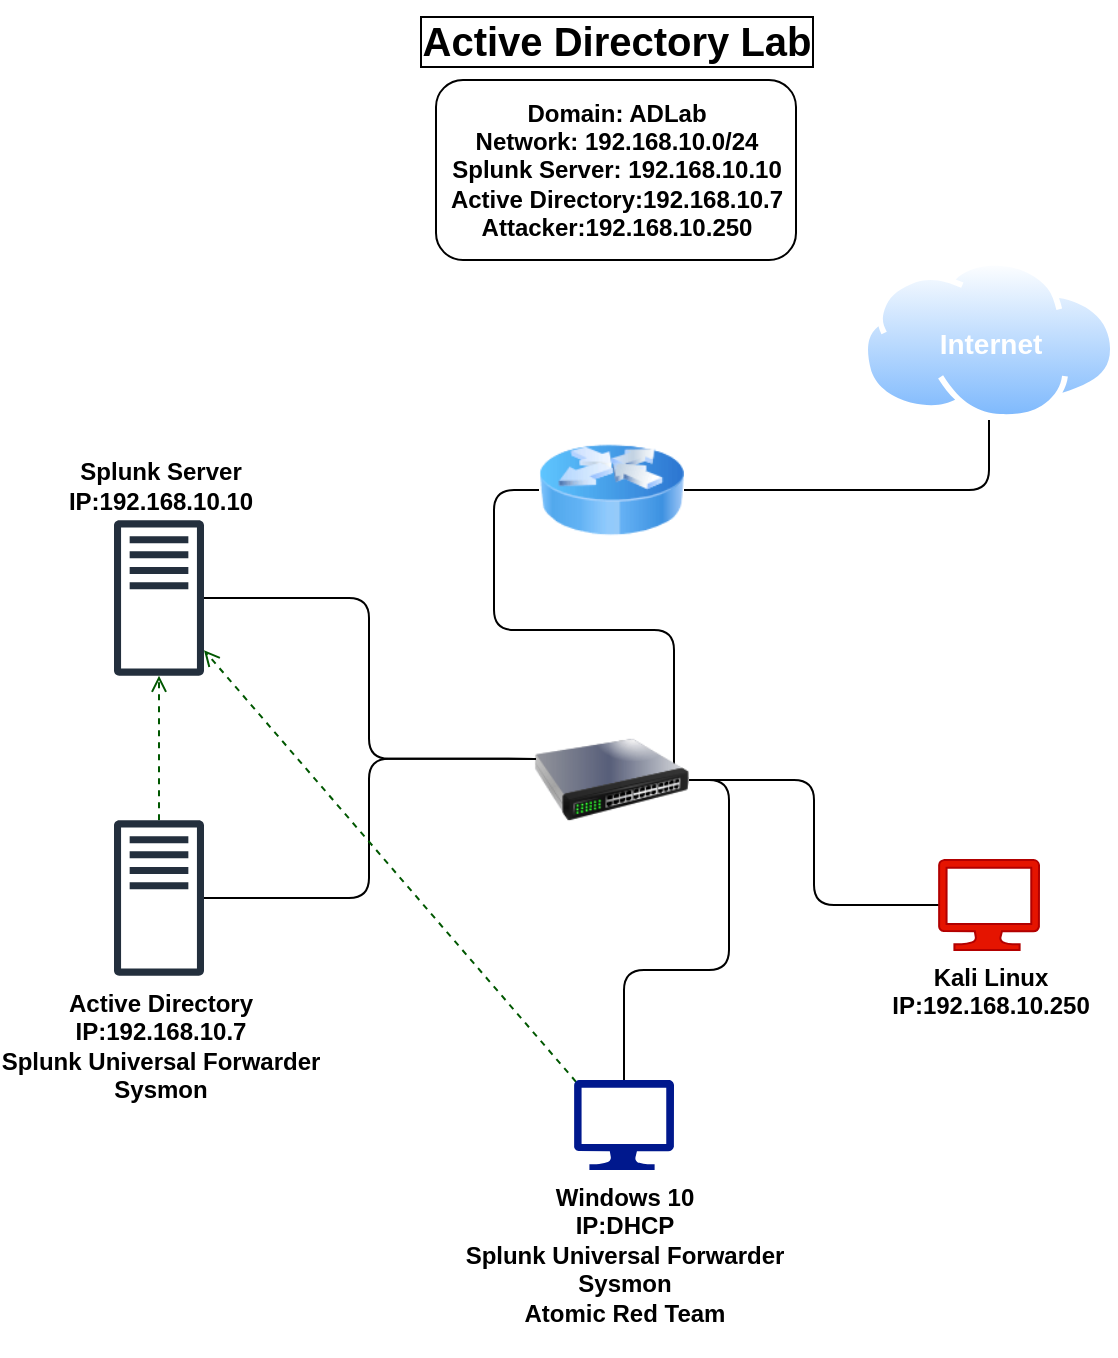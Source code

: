<mxfile version="24.5.4" type="github">
  <diagram name="Page-1" id="s5Xa10bXptUxb6I1rRZs">
    <mxGraphModel dx="1165" dy="1097" grid="1" gridSize="10" guides="1" tooltips="1" connect="1" arrows="1" fold="1" page="1" pageScale="1" pageWidth="827" pageHeight="1169" background="#ffffff" math="0" shadow="0">
      <root>
        <mxCell id="0" />
        <mxCell id="1" parent="0" />
        <mxCell id="kl2m6a1VXugdCDTJGsaU-1" value="Splunk Server&lt;div&gt;IP:192.168.10.10&lt;/div&gt;" style="sketch=0;outlineConnect=0;fontColor=default;gradientColor=none;fillColor=#232F3D;strokeColor=none;dashed=0;verticalLabelPosition=top;verticalAlign=bottom;align=center;html=1;fontSize=12;fontStyle=1;aspect=fixed;pointerEvents=1;shape=mxgraph.aws4.traditional_server;labelPosition=center;textShadow=0;" parent="1" vertex="1">
          <mxGeometry x="163" y="360" width="45" height="78" as="geometry" />
        </mxCell>
        <mxCell id="kl2m6a1VXugdCDTJGsaU-51" style="edgeStyle=orthogonalEdgeStyle;rounded=1;orthogonalLoop=1;jettySize=auto;html=1;entryX=0.003;entryY=0.368;entryDx=0;entryDy=0;entryPerimeter=0;endArrow=none;endFill=0;curved=0;" parent="1" source="kl2m6a1VXugdCDTJGsaU-2" target="kl2m6a1VXugdCDTJGsaU-36" edge="1">
          <mxGeometry relative="1" as="geometry" />
        </mxCell>
        <mxCell id="kl2m6a1VXugdCDTJGsaU-53" value="" style="edgeStyle=orthogonalEdgeStyle;rounded=0;orthogonalLoop=1;jettySize=auto;html=1;endArrow=open;endFill=0;dashed=1;fillColor=#008a00;strokeColor=#005700;" parent="1" source="kl2m6a1VXugdCDTJGsaU-2" target="kl2m6a1VXugdCDTJGsaU-1" edge="1">
          <mxGeometry relative="1" as="geometry" />
        </mxCell>
        <mxCell id="kl2m6a1VXugdCDTJGsaU-2" value="Active Directory&lt;div&gt;IP:192.168.10.7&lt;/div&gt;&lt;div&gt;Splunk Universal Forwarder&lt;/div&gt;&lt;div&gt;Sysmon&lt;/div&gt;" style="sketch=0;outlineConnect=0;fontColor=#000000;gradientColor=none;fillColor=#232F3D;strokeColor=none;dashed=0;verticalLabelPosition=bottom;verticalAlign=top;align=center;html=1;fontSize=12;fontStyle=1;aspect=fixed;pointerEvents=1;shape=mxgraph.aws4.traditional_server;" parent="1" vertex="1">
          <mxGeometry x="163" y="510" width="45" height="78" as="geometry" />
        </mxCell>
        <mxCell id="kl2m6a1VXugdCDTJGsaU-43" style="edgeStyle=orthogonalEdgeStyle;rounded=1;orthogonalLoop=1;jettySize=auto;html=1;entryX=1;entryY=0.5;entryDx=0;entryDy=0;strokeColor=default;curved=0;shadow=0;flowAnimation=0;strokeWidth=1;endArrow=none;endFill=0;" parent="1" source="kl2m6a1VXugdCDTJGsaU-3" target="kl2m6a1VXugdCDTJGsaU-36" edge="1">
          <mxGeometry relative="1" as="geometry" />
        </mxCell>
        <mxCell id="kl2m6a1VXugdCDTJGsaU-55" style="rounded=0;orthogonalLoop=1;jettySize=auto;html=1;exitX=0.02;exitY=0.02;exitDx=0;exitDy=0;exitPerimeter=0;dashed=1;endArrow=open;endFill=0;fillColor=#008a00;strokeColor=#005700;" parent="1" source="kl2m6a1VXugdCDTJGsaU-3" target="kl2m6a1VXugdCDTJGsaU-1" edge="1">
          <mxGeometry relative="1" as="geometry">
            <mxPoint x="323" y="580" as="targetPoint" />
          </mxGeometry>
        </mxCell>
        <mxCell id="kl2m6a1VXugdCDTJGsaU-3" value="Windows 10&lt;div&gt;IP:DHCP&lt;/div&gt;&lt;div&gt;Splunk Universal Forwarder&lt;/div&gt;&lt;div&gt;Sysmon&lt;/div&gt;&lt;div&gt;Atomic Red Team&lt;/div&gt;&lt;div&gt;&lt;br&gt;&lt;/div&gt;" style="sketch=0;aspect=fixed;pointerEvents=1;shadow=0;dashed=0;html=1;strokeColor=none;labelPosition=center;verticalLabelPosition=bottom;verticalAlign=top;align=center;fillColor=#00188D;shape=mxgraph.azure.computer;fontStyle=1" parent="1" vertex="1">
          <mxGeometry x="393" y="640" width="50" height="45" as="geometry" />
        </mxCell>
        <mxCell id="kl2m6a1VXugdCDTJGsaU-42" style="edgeStyle=orthogonalEdgeStyle;rounded=1;orthogonalLoop=1;jettySize=auto;html=1;strokeColor=default;curved=0;endArrow=none;endFill=0;" parent="1" source="kl2m6a1VXugdCDTJGsaU-4" target="kl2m6a1VXugdCDTJGsaU-36" edge="1">
          <mxGeometry relative="1" as="geometry" />
        </mxCell>
        <mxCell id="kl2m6a1VXugdCDTJGsaU-4" value="Kali Linux&lt;div&gt;IP:192.168.10.250&lt;/div&gt;&lt;div&gt;&lt;br&gt;&lt;/div&gt;" style="sketch=0;aspect=fixed;pointerEvents=1;shadow=0;dashed=0;html=1;strokeColor=#B20000;labelPosition=center;verticalLabelPosition=bottom;verticalAlign=top;align=center;fillColor=#e51400;shape=mxgraph.azure.computer;fontColor=#000000;fontStyle=1" parent="1" vertex="1">
          <mxGeometry x="575.5" y="530" width="50" height="45" as="geometry" />
        </mxCell>
        <mxCell id="kl2m6a1VXugdCDTJGsaU-38" style="edgeStyle=orthogonalEdgeStyle;rounded=1;orthogonalLoop=1;jettySize=auto;html=1;entryX=0.5;entryY=1;entryDx=0;entryDy=0;curved=0;endArrow=none;endFill=0;" parent="1" source="kl2m6a1VXugdCDTJGsaU-10" target="kl2m6a1VXugdCDTJGsaU-13" edge="1">
          <mxGeometry relative="1" as="geometry" />
        </mxCell>
        <mxCell id="kl2m6a1VXugdCDTJGsaU-10" value="" style="image;html=1;image=img/lib/clip_art/networking/Router_Icon_128x128.png;imageBorder=none;" parent="1" vertex="1">
          <mxGeometry x="375.5" y="310" width="72.5" height="70" as="geometry" />
        </mxCell>
        <mxCell id="kl2m6a1VXugdCDTJGsaU-13" value="Internet" style="image;aspect=fixed;perimeter=ellipsePerimeter;html=1;align=center;shadow=0;dashed=0;spacingTop=3;image=img/lib/active_directory/internet_cloud.svg;labelPosition=center;verticalLabelPosition=middle;verticalAlign=middle;labelBackgroundColor=none;fontColor=#FFFFFF;fontStyle=1;fontSize=14;" parent="1" vertex="1">
          <mxGeometry x="537.01" y="230" width="126.98" height="80" as="geometry" />
        </mxCell>
        <mxCell id="kl2m6a1VXugdCDTJGsaU-49" value="" style="edgeStyle=orthogonalEdgeStyle;rounded=1;orthogonalLoop=1;jettySize=auto;html=1;exitX=0.903;exitY=0.5;exitDx=0;exitDy=0;exitPerimeter=0;endArrow=none;endFill=0;entryX=0;entryY=0.5;entryDx=0;entryDy=0;curved=0;" parent="1" source="kl2m6a1VXugdCDTJGsaU-36" target="kl2m6a1VXugdCDTJGsaU-10" edge="1">
          <mxGeometry relative="1" as="geometry">
            <mxPoint x="363" y="430" as="sourcePoint" />
          </mxGeometry>
        </mxCell>
        <mxCell id="kl2m6a1VXugdCDTJGsaU-36" value="" style="image;html=1;image=img/lib/clip_art/networking/Switch_128x128.png;imageBorder=none;shadow=0;perimeterSpacing=0;imageBackground=none;" parent="1" vertex="1">
          <mxGeometry x="373" y="450" width="77.5" height="80" as="geometry" />
        </mxCell>
        <mxCell id="kl2m6a1VXugdCDTJGsaU-41" value="Domain: ADLab&lt;div&gt;Network: 192.168.10.0/24&lt;/div&gt;&lt;div&gt;Splunk Server: 192.168.10.10&lt;/div&gt;&lt;div&gt;Active Directory:192.168.10.7&lt;/div&gt;&lt;div&gt;Attacker:192.168.10.250&lt;/div&gt;" style="text;html=1;align=center;verticalAlign=middle;resizable=0;points=[];autosize=1;rounded=1;glass=0;shadow=0;fillColor=none;strokeColor=default;fontColor=default;gradientColor=none;fontStyle=1" parent="1" vertex="1">
          <mxGeometry x="324" y="140" width="180" height="90" as="geometry" />
        </mxCell>
        <mxCell id="kl2m6a1VXugdCDTJGsaU-52" style="edgeStyle=orthogonalEdgeStyle;rounded=1;orthogonalLoop=1;jettySize=auto;html=1;entryX=0.013;entryY=0.368;entryDx=0;entryDy=0;entryPerimeter=0;endArrow=none;endFill=0;curved=0;" parent="1" source="kl2m6a1VXugdCDTJGsaU-1" target="kl2m6a1VXugdCDTJGsaU-36" edge="1">
          <mxGeometry relative="1" as="geometry" />
        </mxCell>
        <mxCell id="kl2m6a1VXugdCDTJGsaU-56" value="Active Directory Lab" style="text;html=1;align=center;verticalAlign=middle;resizable=0;points=[];autosize=1;strokeColor=none;fillColor=none;fontStyle=1;fontSize=20;labelPosition=center;verticalLabelPosition=middle;horizontal=1;labelBorderColor=default;" parent="1" vertex="1">
          <mxGeometry x="314" y="100" width="200" height="40" as="geometry" />
        </mxCell>
      </root>
    </mxGraphModel>
  </diagram>
</mxfile>
